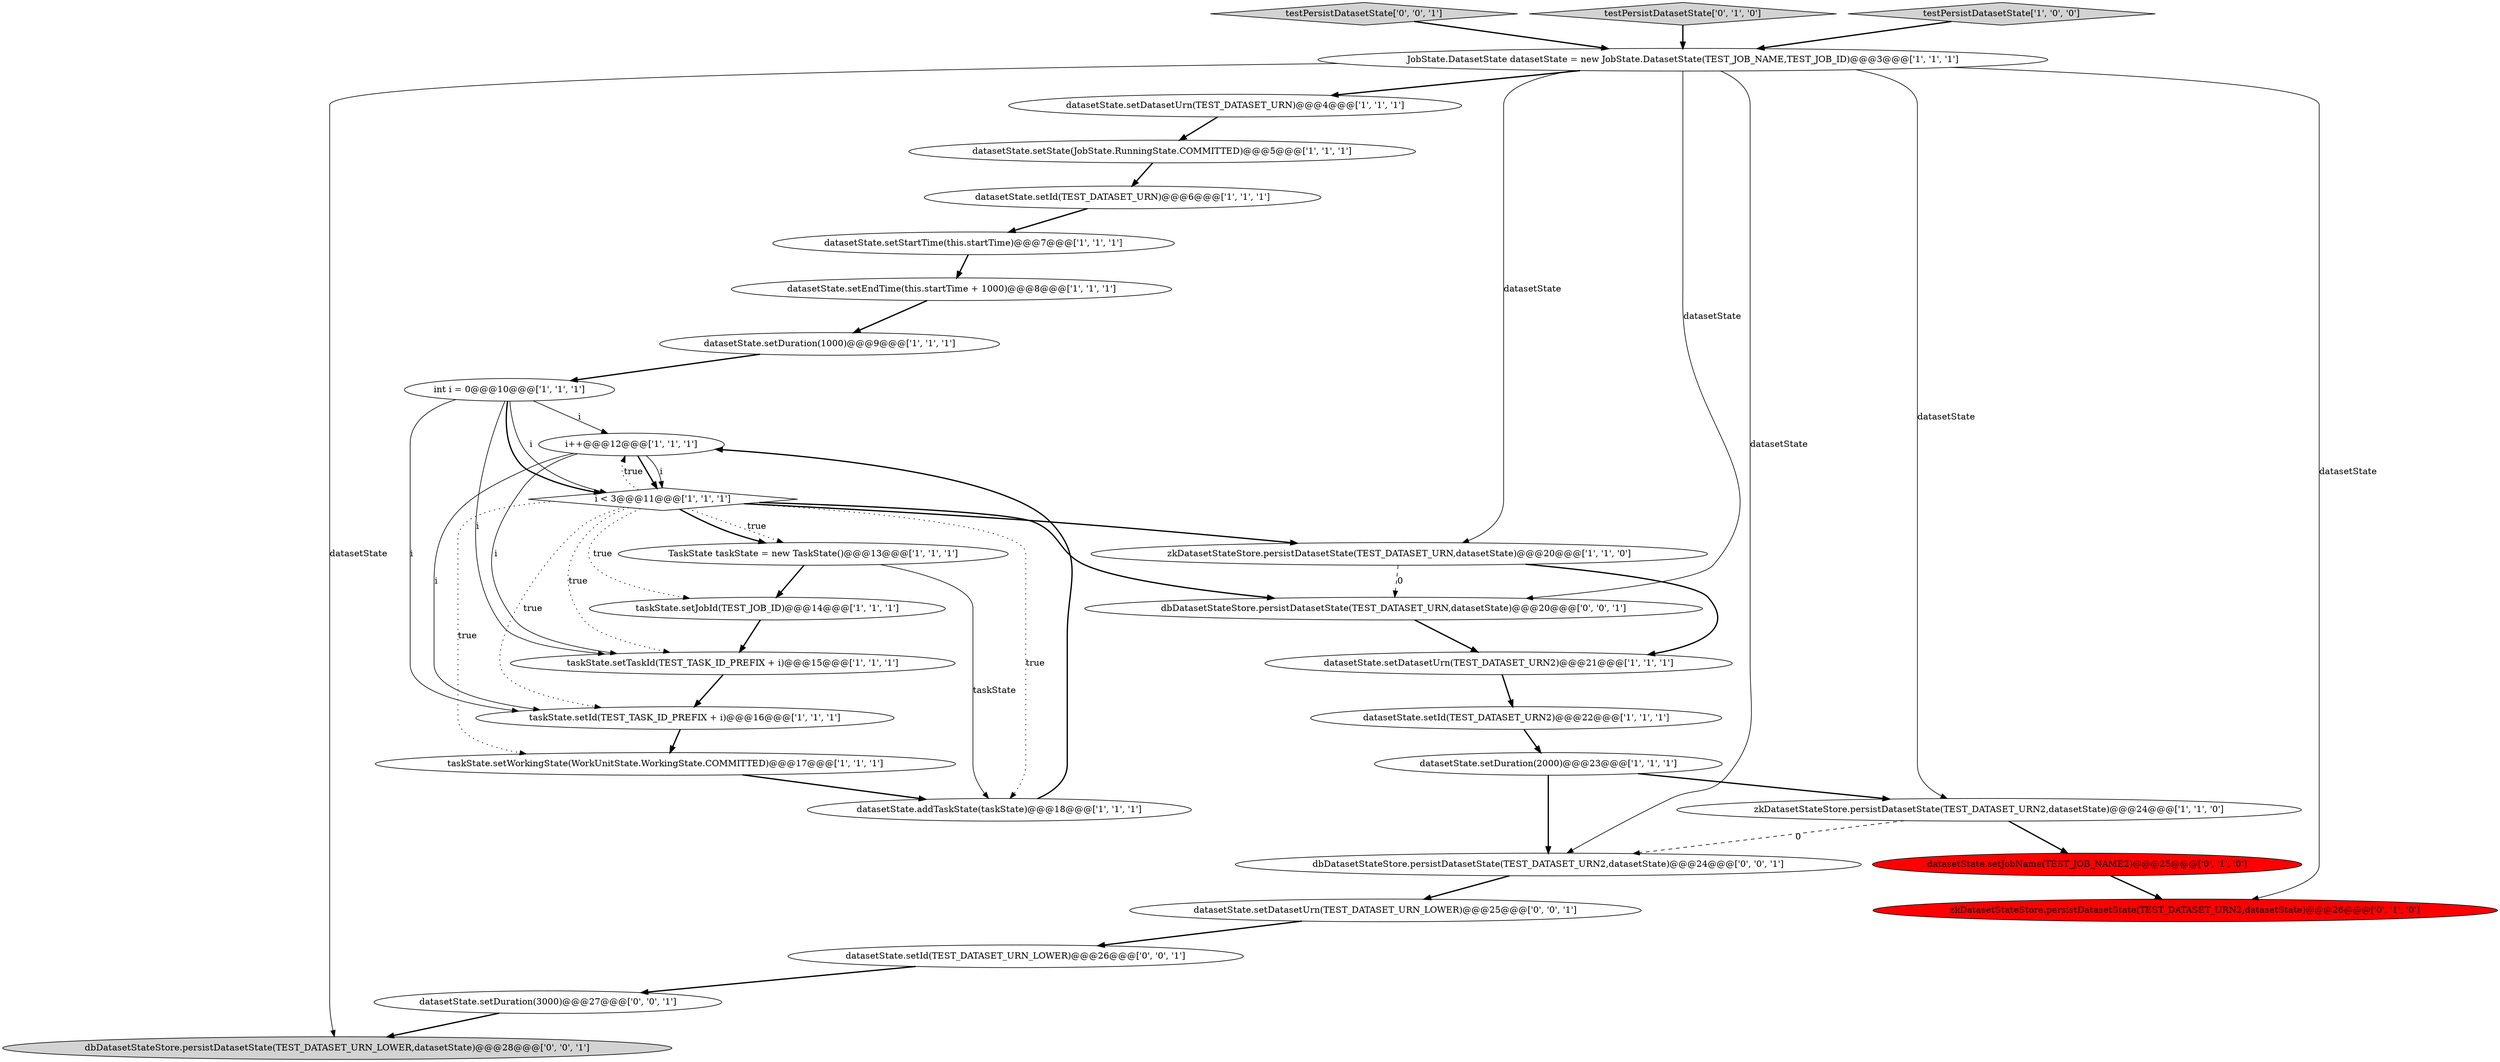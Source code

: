 digraph {
29 [style = filled, label = "testPersistDatasetState['0', '0', '1']", fillcolor = lightgray, shape = diamond image = "AAA0AAABBB3BBB"];
9 [style = filled, label = "datasetState.setId(TEST_DATASET_URN2)@@@22@@@['1', '1', '1']", fillcolor = white, shape = ellipse image = "AAA0AAABBB1BBB"];
8 [style = filled, label = "i++@@@12@@@['1', '1', '1']", fillcolor = white, shape = ellipse image = "AAA0AAABBB1BBB"];
7 [style = filled, label = "int i = 0@@@10@@@['1', '1', '1']", fillcolor = white, shape = ellipse image = "AAA0AAABBB1BBB"];
16 [style = filled, label = "datasetState.setState(JobState.RunningState.COMMITTED)@@@5@@@['1', '1', '1']", fillcolor = white, shape = ellipse image = "AAA0AAABBB1BBB"];
11 [style = filled, label = "datasetState.setDuration(2000)@@@23@@@['1', '1', '1']", fillcolor = white, shape = ellipse image = "AAA0AAABBB1BBB"];
13 [style = filled, label = "taskState.setId(TEST_TASK_ID_PREFIX + i)@@@16@@@['1', '1', '1']", fillcolor = white, shape = ellipse image = "AAA0AAABBB1BBB"];
31 [style = filled, label = "datasetState.setId(TEST_DATASET_URN_LOWER)@@@26@@@['0', '0', '1']", fillcolor = white, shape = ellipse image = "AAA0AAABBB3BBB"];
23 [style = filled, label = "testPersistDatasetState['0', '1', '0']", fillcolor = lightgray, shape = diamond image = "AAA0AAABBB2BBB"];
21 [style = filled, label = "datasetState.setDuration(1000)@@@9@@@['1', '1', '1']", fillcolor = white, shape = ellipse image = "AAA0AAABBB1BBB"];
17 [style = filled, label = "datasetState.setId(TEST_DATASET_URN)@@@6@@@['1', '1', '1']", fillcolor = white, shape = ellipse image = "AAA0AAABBB1BBB"];
19 [style = filled, label = "i < 3@@@11@@@['1', '1', '1']", fillcolor = white, shape = diamond image = "AAA0AAABBB1BBB"];
0 [style = filled, label = "zkDatasetStateStore.persistDatasetState(TEST_DATASET_URN,datasetState)@@@20@@@['1', '1', '0']", fillcolor = white, shape = ellipse image = "AAA0AAABBB1BBB"];
15 [style = filled, label = "JobState.DatasetState datasetState = new JobState.DatasetState(TEST_JOB_NAME,TEST_JOB_ID)@@@3@@@['1', '1', '1']", fillcolor = white, shape = ellipse image = "AAA0AAABBB1BBB"];
18 [style = filled, label = "taskState.setJobId(TEST_JOB_ID)@@@14@@@['1', '1', '1']", fillcolor = white, shape = ellipse image = "AAA0AAABBB1BBB"];
10 [style = filled, label = "datasetState.setStartTime(this.startTime)@@@7@@@['1', '1', '1']", fillcolor = white, shape = ellipse image = "AAA0AAABBB1BBB"];
20 [style = filled, label = "datasetState.setDatasetUrn(TEST_DATASET_URN)@@@4@@@['1', '1', '1']", fillcolor = white, shape = ellipse image = "AAA0AAABBB1BBB"];
6 [style = filled, label = "testPersistDatasetState['1', '0', '0']", fillcolor = lightgray, shape = diamond image = "AAA0AAABBB1BBB"];
22 [style = filled, label = "zkDatasetStateStore.persistDatasetState(TEST_DATASET_URN2,datasetState)@@@26@@@['0', '1', '0']", fillcolor = red, shape = ellipse image = "AAA1AAABBB2BBB"];
1 [style = filled, label = "datasetState.setDatasetUrn(TEST_DATASET_URN2)@@@21@@@['1', '1', '1']", fillcolor = white, shape = ellipse image = "AAA0AAABBB1BBB"];
28 [style = filled, label = "datasetState.setDuration(3000)@@@27@@@['0', '0', '1']", fillcolor = white, shape = ellipse image = "AAA0AAABBB3BBB"];
2 [style = filled, label = "taskState.setTaskId(TEST_TASK_ID_PREFIX + i)@@@15@@@['1', '1', '1']", fillcolor = white, shape = ellipse image = "AAA0AAABBB1BBB"];
12 [style = filled, label = "datasetState.setEndTime(this.startTime + 1000)@@@8@@@['1', '1', '1']", fillcolor = white, shape = ellipse image = "AAA0AAABBB1BBB"];
4 [style = filled, label = "taskState.setWorkingState(WorkUnitState.WorkingState.COMMITTED)@@@17@@@['1', '1', '1']", fillcolor = white, shape = ellipse image = "AAA0AAABBB1BBB"];
30 [style = filled, label = "datasetState.setDatasetUrn(TEST_DATASET_URN_LOWER)@@@25@@@['0', '0', '1']", fillcolor = white, shape = ellipse image = "AAA0AAABBB3BBB"];
26 [style = filled, label = "dbDatasetStateStore.persistDatasetState(TEST_DATASET_URN_LOWER,datasetState)@@@28@@@['0', '0', '1']", fillcolor = lightgray, shape = ellipse image = "AAA0AAABBB3BBB"];
27 [style = filled, label = "dbDatasetStateStore.persistDatasetState(TEST_DATASET_URN2,datasetState)@@@24@@@['0', '0', '1']", fillcolor = white, shape = ellipse image = "AAA0AAABBB3BBB"];
25 [style = filled, label = "dbDatasetStateStore.persistDatasetState(TEST_DATASET_URN,datasetState)@@@20@@@['0', '0', '1']", fillcolor = white, shape = ellipse image = "AAA0AAABBB3BBB"];
14 [style = filled, label = "TaskState taskState = new TaskState()@@@13@@@['1', '1', '1']", fillcolor = white, shape = ellipse image = "AAA0AAABBB1BBB"];
5 [style = filled, label = "datasetState.addTaskState(taskState)@@@18@@@['1', '1', '1']", fillcolor = white, shape = ellipse image = "AAA0AAABBB1BBB"];
3 [style = filled, label = "zkDatasetStateStore.persistDatasetState(TEST_DATASET_URN2,datasetState)@@@24@@@['1', '1', '0']", fillcolor = white, shape = ellipse image = "AAA0AAABBB1BBB"];
24 [style = filled, label = "datasetState.setJobName(TEST_JOB_NAME2)@@@25@@@['0', '1', '0']", fillcolor = red, shape = ellipse image = "AAA1AAABBB2BBB"];
17->10 [style = bold, label=""];
5->8 [style = bold, label=""];
29->15 [style = bold, label=""];
19->14 [style = dotted, label="true"];
25->1 [style = bold, label=""];
9->11 [style = bold, label=""];
15->22 [style = solid, label="datasetState"];
15->25 [style = solid, label="datasetState"];
3->24 [style = bold, label=""];
7->2 [style = solid, label="i"];
12->21 [style = bold, label=""];
8->19 [style = bold, label=""];
19->2 [style = dotted, label="true"];
27->30 [style = bold, label=""];
3->27 [style = dashed, label="0"];
23->15 [style = bold, label=""];
15->0 [style = solid, label="datasetState"];
19->18 [style = dotted, label="true"];
28->26 [style = bold, label=""];
19->13 [style = dotted, label="true"];
16->17 [style = bold, label=""];
15->26 [style = solid, label="datasetState"];
18->2 [style = bold, label=""];
24->22 [style = bold, label=""];
19->8 [style = dotted, label="true"];
1->9 [style = bold, label=""];
19->0 [style = bold, label=""];
6->15 [style = bold, label=""];
19->25 [style = bold, label=""];
2->13 [style = bold, label=""];
7->19 [style = solid, label="i"];
7->13 [style = solid, label="i"];
8->13 [style = solid, label="i"];
14->5 [style = solid, label="taskState"];
20->16 [style = bold, label=""];
19->14 [style = bold, label=""];
0->25 [style = dashed, label="0"];
11->3 [style = bold, label=""];
19->4 [style = dotted, label="true"];
10->12 [style = bold, label=""];
30->31 [style = bold, label=""];
15->20 [style = bold, label=""];
0->1 [style = bold, label=""];
8->19 [style = solid, label="i"];
19->5 [style = dotted, label="true"];
21->7 [style = bold, label=""];
14->18 [style = bold, label=""];
15->27 [style = solid, label="datasetState"];
31->28 [style = bold, label=""];
15->3 [style = solid, label="datasetState"];
7->8 [style = solid, label="i"];
7->19 [style = bold, label=""];
4->5 [style = bold, label=""];
8->2 [style = solid, label="i"];
11->27 [style = bold, label=""];
13->4 [style = bold, label=""];
}
